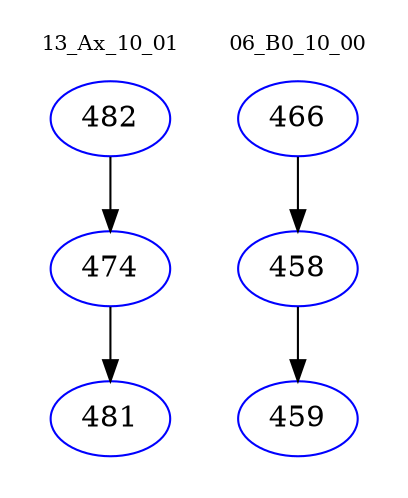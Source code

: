 digraph{
subgraph cluster_0 {
color = white
label = "13_Ax_10_01";
fontsize=10;
T0_482 [label="482", color="blue"]
T0_482 -> T0_474 [color="black"]
T0_474 [label="474", color="blue"]
T0_474 -> T0_481 [color="black"]
T0_481 [label="481", color="blue"]
}
subgraph cluster_1 {
color = white
label = "06_B0_10_00";
fontsize=10;
T1_466 [label="466", color="blue"]
T1_466 -> T1_458 [color="black"]
T1_458 [label="458", color="blue"]
T1_458 -> T1_459 [color="black"]
T1_459 [label="459", color="blue"]
}
}
